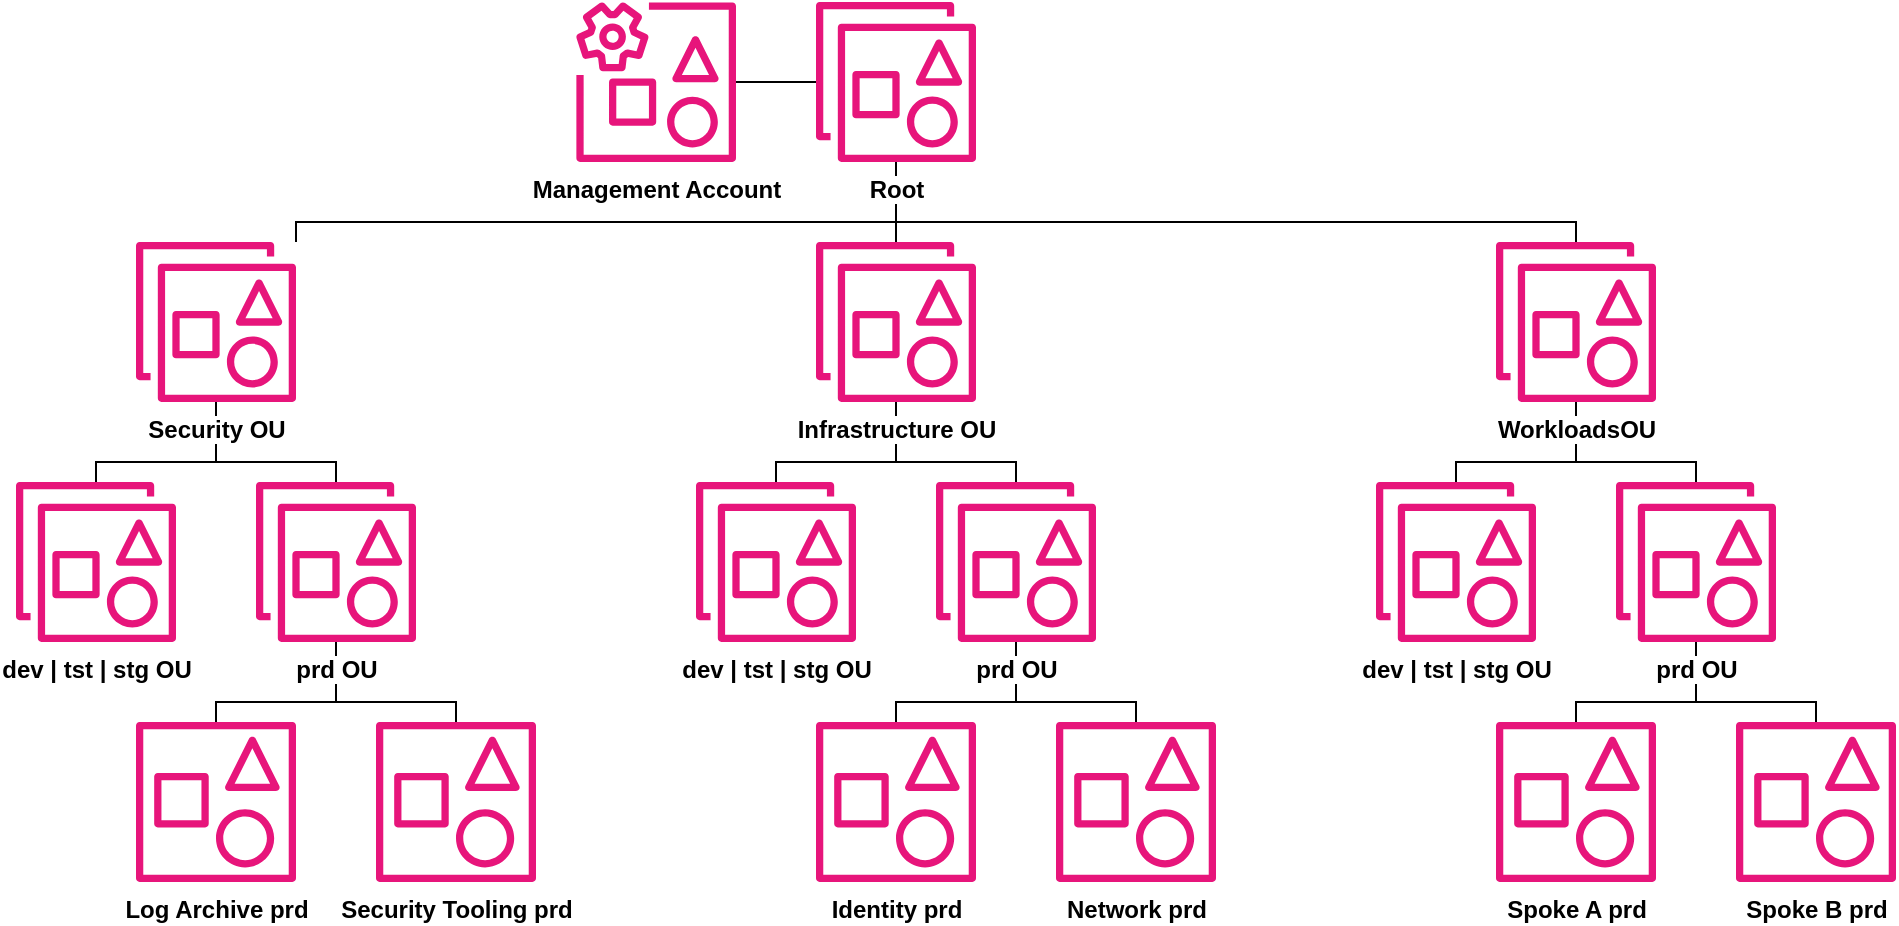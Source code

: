 <mxfile version="27.0.5">
  <diagram name="Page-1" id="8dme3r4rEovwQsCIeJ7b">
    <mxGraphModel dx="1694" dy="983" grid="1" gridSize="10" guides="1" tooltips="1" connect="1" arrows="1" fold="1" page="1" pageScale="1" pageWidth="850" pageHeight="1100" math="0" shadow="0">
      <root>
        <mxCell id="0" />
        <mxCell id="1" parent="0" />
        <mxCell id="Slsmk4MWAJygMvaAlCCI-1" value="Management Account" style="sketch=0;outlineConnect=0;fontColor=#000000;gradientColor=none;fillColor=#E7157B;strokeColor=#F0F6FC;dashed=0;verticalLabelPosition=bottom;verticalAlign=top;align=center;html=1;fontSize=12;fontStyle=1;aspect=fixed;pointerEvents=1;shape=mxgraph.aws4.organizations_management_account2;labelBackgroundColor=default;" parent="1" vertex="1">
          <mxGeometry x="320" y="40" width="80" height="80" as="geometry" />
        </mxCell>
        <mxCell id="ACRTSKjvpaFHhOblRnGd-18" style="edgeStyle=orthogonalEdgeStyle;rounded=0;orthogonalLoop=1;jettySize=auto;html=1;endArrow=none;startFill=0;" edge="1" parent="1" source="Slsmk4MWAJygMvaAlCCI-4" target="ACRTSKjvpaFHhOblRnGd-17">
          <mxGeometry relative="1" as="geometry">
            <Array as="points">
              <mxPoint x="140" y="270" />
              <mxPoint x="80" y="270" />
            </Array>
          </mxGeometry>
        </mxCell>
        <mxCell id="ACRTSKjvpaFHhOblRnGd-19" style="edgeStyle=orthogonalEdgeStyle;rounded=0;orthogonalLoop=1;jettySize=auto;html=1;endArrow=none;startFill=0;" edge="1" parent="1" source="Slsmk4MWAJygMvaAlCCI-4" target="ACRTSKjvpaFHhOblRnGd-16">
          <mxGeometry relative="1" as="geometry">
            <Array as="points">
              <mxPoint x="140" y="270" />
              <mxPoint x="200" y="270" />
            </Array>
          </mxGeometry>
        </mxCell>
        <mxCell id="Slsmk4MWAJygMvaAlCCI-4" value="Security OU" style="sketch=0;outlineConnect=0;fontColor=#000000;gradientColor=none;fillColor=#E7157B;strokeColor=#F0F6FC;dashed=0;verticalLabelPosition=bottom;verticalAlign=top;align=center;html=1;fontSize=12;fontStyle=1;aspect=fixed;pointerEvents=1;shape=mxgraph.aws4.organizations_organizational_unit2;labelBackgroundColor=default;" parent="1" vertex="1">
          <mxGeometry x="100" y="160" width="80" height="80" as="geometry" />
        </mxCell>
        <mxCell id="ACRTSKjvpaFHhOblRnGd-8" style="edgeStyle=orthogonalEdgeStyle;rounded=0;orthogonalLoop=1;jettySize=auto;html=1;endArrow=none;startFill=0;" edge="1" parent="1" source="Slsmk4MWAJygMvaAlCCI-7" target="ACRTSKjvpaFHhOblRnGd-5">
          <mxGeometry relative="1" as="geometry">
            <Array as="points">
              <mxPoint x="480" y="270" />
              <mxPoint x="420" y="270" />
            </Array>
          </mxGeometry>
        </mxCell>
        <mxCell id="ACRTSKjvpaFHhOblRnGd-9" style="edgeStyle=orthogonalEdgeStyle;rounded=0;orthogonalLoop=1;jettySize=auto;html=1;endArrow=none;startFill=0;" edge="1" parent="1" source="Slsmk4MWAJygMvaAlCCI-7" target="ACRTSKjvpaFHhOblRnGd-4">
          <mxGeometry relative="1" as="geometry">
            <Array as="points">
              <mxPoint x="480" y="270" />
              <mxPoint x="540" y="270" />
            </Array>
          </mxGeometry>
        </mxCell>
        <mxCell id="Slsmk4MWAJygMvaAlCCI-7" value="Infrastructure OU" style="sketch=0;outlineConnect=0;fontColor=#000000;gradientColor=none;fillColor=#E7157B;strokeColor=#F0F6FC;dashed=0;verticalLabelPosition=bottom;verticalAlign=top;align=center;html=1;fontSize=12;fontStyle=1;aspect=fixed;pointerEvents=1;shape=mxgraph.aws4.organizations_organizational_unit2;labelBackgroundColor=default;" parent="1" vertex="1">
          <mxGeometry x="440" y="160" width="80" height="80" as="geometry" />
        </mxCell>
        <mxCell id="Slsmk4MWAJygMvaAlCCI-10" value="Identity prd" style="sketch=0;outlineConnect=0;fontColor=#000000;gradientColor=none;fillColor=#E7157B;strokeColor=#F0F6FC;dashed=0;verticalLabelPosition=bottom;verticalAlign=top;align=center;html=1;fontSize=12;fontStyle=1;aspect=fixed;pointerEvents=1;shape=mxgraph.aws4.organizations_account2;labelBackgroundColor=default;" parent="1" vertex="1">
          <mxGeometry x="440" y="400" width="80" height="80" as="geometry" />
        </mxCell>
        <mxCell id="Slsmk4MWAJygMvaAlCCI-11" value="&lt;div&gt;Network prd&lt;/div&gt;" style="sketch=0;outlineConnect=0;fontColor=#000000;gradientColor=none;fillColor=#E7157B;strokeColor=#F0F6FC;dashed=0;verticalLabelPosition=bottom;verticalAlign=top;align=center;html=1;fontSize=12;fontStyle=1;aspect=fixed;pointerEvents=1;shape=mxgraph.aws4.organizations_account2;labelBackgroundColor=default;" parent="1" vertex="1">
          <mxGeometry x="560" y="400" width="80" height="80" as="geometry" />
        </mxCell>
        <mxCell id="Slsmk4MWAJygMvaAlCCI-12" style="edgeStyle=orthogonalEdgeStyle;rounded=0;orthogonalLoop=1;jettySize=auto;html=1;endArrow=none;endFill=0;" parent="1" source="Slsmk4MWAJygMvaAlCCI-14" target="Slsmk4MWAJygMvaAlCCI-17" edge="1">
          <mxGeometry relative="1" as="geometry">
            <Array as="points">
              <mxPoint x="820" y="270" />
              <mxPoint x="760" y="270" />
            </Array>
          </mxGeometry>
        </mxCell>
        <mxCell id="Slsmk4MWAJygMvaAlCCI-13" style="edgeStyle=orthogonalEdgeStyle;rounded=0;orthogonalLoop=1;jettySize=auto;html=1;endArrow=none;endFill=0;" parent="1" source="Slsmk4MWAJygMvaAlCCI-14" target="Slsmk4MWAJygMvaAlCCI-20" edge="1">
          <mxGeometry relative="1" as="geometry">
            <Array as="points">
              <mxPoint x="820" y="270" />
              <mxPoint x="880" y="270" />
            </Array>
          </mxGeometry>
        </mxCell>
        <mxCell id="Slsmk4MWAJygMvaAlCCI-14" value="&lt;div&gt;WorkloadsOU&lt;/div&gt;" style="sketch=0;outlineConnect=0;fontColor=#000000;gradientColor=none;fillColor=#E7157B;strokeColor=#F0F6FC;dashed=0;verticalLabelPosition=bottom;verticalAlign=top;align=center;html=1;fontSize=12;fontStyle=1;aspect=fixed;pointerEvents=1;shape=mxgraph.aws4.organizations_organizational_unit2;labelBackgroundColor=default;" parent="1" vertex="1">
          <mxGeometry x="780" y="160" width="80" height="80" as="geometry" />
        </mxCell>
        <mxCell id="Slsmk4MWAJygMvaAlCCI-17" value="dev | tst | stg OU" style="sketch=0;outlineConnect=0;fontColor=#000000;gradientColor=none;fillColor=#E7157B;strokeColor=#F0F6FC;dashed=0;verticalLabelPosition=bottom;verticalAlign=top;align=center;html=1;fontSize=12;fontStyle=1;aspect=fixed;pointerEvents=1;shape=mxgraph.aws4.organizations_organizational_unit2;labelBackgroundColor=default;" parent="1" vertex="1">
          <mxGeometry x="720" y="280" width="80" height="80" as="geometry" />
        </mxCell>
        <mxCell id="ACRTSKjvpaFHhOblRnGd-20" style="edgeStyle=orthogonalEdgeStyle;rounded=0;orthogonalLoop=1;jettySize=auto;html=1;endArrow=none;startFill=0;" edge="1" parent="1" source="Slsmk4MWAJygMvaAlCCI-20" target="Slsmk4MWAJygMvaAlCCI-32">
          <mxGeometry relative="1" as="geometry">
            <Array as="points">
              <mxPoint x="880" y="390" />
              <mxPoint x="820" y="390" />
            </Array>
          </mxGeometry>
        </mxCell>
        <mxCell id="ACRTSKjvpaFHhOblRnGd-21" style="edgeStyle=orthogonalEdgeStyle;rounded=0;orthogonalLoop=1;jettySize=auto;html=1;endArrow=none;startFill=0;" edge="1" parent="1" source="Slsmk4MWAJygMvaAlCCI-20" target="Slsmk4MWAJygMvaAlCCI-33">
          <mxGeometry relative="1" as="geometry">
            <Array as="points">
              <mxPoint x="880" y="390" />
              <mxPoint x="940" y="390" />
            </Array>
          </mxGeometry>
        </mxCell>
        <mxCell id="Slsmk4MWAJygMvaAlCCI-20" value="prd OU" style="sketch=0;outlineConnect=0;fontColor=#000000;gradientColor=none;fillColor=#E7157B;strokeColor=#F0F6FC;dashed=0;verticalLabelPosition=bottom;verticalAlign=top;align=center;html=1;fontSize=12;fontStyle=1;aspect=fixed;pointerEvents=1;shape=mxgraph.aws4.organizations_organizational_unit2;labelBackgroundColor=default;" parent="1" vertex="1">
          <mxGeometry x="840" y="280" width="80" height="80" as="geometry" />
        </mxCell>
        <mxCell id="Slsmk4MWAJygMvaAlCCI-23" style="edgeStyle=orthogonalEdgeStyle;rounded=0;orthogonalLoop=1;jettySize=auto;html=1;strokeColor=#000000;endArrow=none;endFill=0;labelBackgroundColor=default;fontColor=#000000;fontStyle=1" parent="1" source="Slsmk4MWAJygMvaAlCCI-27" target="Slsmk4MWAJygMvaAlCCI-7" edge="1">
          <mxGeometry relative="1" as="geometry" />
        </mxCell>
        <mxCell id="Slsmk4MWAJygMvaAlCCI-24" style="edgeStyle=orthogonalEdgeStyle;rounded=0;orthogonalLoop=1;jettySize=auto;html=1;strokeColor=#000000;endArrow=none;endFill=0;labelBackgroundColor=default;fontColor=#000000;fontStyle=1" parent="1" source="Slsmk4MWAJygMvaAlCCI-27" target="Slsmk4MWAJygMvaAlCCI-4" edge="1">
          <mxGeometry relative="1" as="geometry">
            <Array as="points">
              <mxPoint x="480" y="150" />
              <mxPoint x="180" y="150" />
            </Array>
          </mxGeometry>
        </mxCell>
        <mxCell id="Slsmk4MWAJygMvaAlCCI-25" style="edgeStyle=orthogonalEdgeStyle;rounded=0;orthogonalLoop=1;jettySize=auto;html=1;strokeColor=#000000;endArrow=none;endFill=0;labelBackgroundColor=default;fontColor=#000000;fontStyle=1" parent="1" source="Slsmk4MWAJygMvaAlCCI-27" target="Slsmk4MWAJygMvaAlCCI-1" edge="1">
          <mxGeometry relative="1" as="geometry" />
        </mxCell>
        <mxCell id="Slsmk4MWAJygMvaAlCCI-26" style="edgeStyle=orthogonalEdgeStyle;rounded=0;orthogonalLoop=1;jettySize=auto;html=1;endArrow=none;endFill=0;" parent="1" source="Slsmk4MWAJygMvaAlCCI-27" target="Slsmk4MWAJygMvaAlCCI-14" edge="1">
          <mxGeometry relative="1" as="geometry">
            <Array as="points">
              <mxPoint x="480" y="150" />
              <mxPoint x="820" y="150" />
            </Array>
          </mxGeometry>
        </mxCell>
        <mxCell id="Slsmk4MWAJygMvaAlCCI-27" value="Root" style="sketch=0;outlineConnect=0;fontColor=#000000;gradientColor=none;fillColor=#E7157B;strokeColor=#F0F6FC;dashed=0;verticalLabelPosition=bottom;verticalAlign=top;align=center;html=1;fontSize=12;fontStyle=1;aspect=fixed;pointerEvents=1;shape=mxgraph.aws4.organizations_organizational_unit2;labelBackgroundColor=default;" parent="1" vertex="1">
          <mxGeometry x="440" y="40" width="80" height="80" as="geometry" />
        </mxCell>
        <mxCell id="Slsmk4MWAJygMvaAlCCI-32" value="Spoke A prd" style="sketch=0;outlineConnect=0;fontColor=#000000;gradientColor=none;fillColor=#E7157B;strokeColor=#F0F6FC;dashed=0;verticalLabelPosition=bottom;verticalAlign=top;align=center;html=1;fontSize=12;fontStyle=1;aspect=fixed;pointerEvents=1;shape=mxgraph.aws4.organizations_account2;labelBackgroundColor=default;" parent="1" vertex="1">
          <mxGeometry x="780" y="400" width="80" height="80" as="geometry" />
        </mxCell>
        <mxCell id="Slsmk4MWAJygMvaAlCCI-33" value="Spoke B prd" style="sketch=0;outlineConnect=0;fontColor=#000000;gradientColor=none;fillColor=#E7157B;strokeColor=#F0F6FC;dashed=0;verticalLabelPosition=bottom;verticalAlign=top;align=center;html=1;fontSize=12;fontStyle=1;aspect=fixed;pointerEvents=1;shape=mxgraph.aws4.organizations_account2;labelBackgroundColor=default;" parent="1" vertex="1">
          <mxGeometry x="900" y="400" width="80" height="80" as="geometry" />
        </mxCell>
        <mxCell id="ACRTSKjvpaFHhOblRnGd-10" style="edgeStyle=orthogonalEdgeStyle;rounded=0;orthogonalLoop=1;jettySize=auto;html=1;endArrow=none;startFill=0;" edge="1" parent="1" source="ACRTSKjvpaFHhOblRnGd-4" target="Slsmk4MWAJygMvaAlCCI-10">
          <mxGeometry relative="1" as="geometry">
            <Array as="points">
              <mxPoint x="540" y="390" />
              <mxPoint x="480" y="390" />
            </Array>
          </mxGeometry>
        </mxCell>
        <mxCell id="ACRTSKjvpaFHhOblRnGd-11" style="edgeStyle=orthogonalEdgeStyle;rounded=0;orthogonalLoop=1;jettySize=auto;html=1;endArrow=none;startFill=0;" edge="1" parent="1" source="ACRTSKjvpaFHhOblRnGd-4" target="Slsmk4MWAJygMvaAlCCI-11">
          <mxGeometry relative="1" as="geometry">
            <Array as="points">
              <mxPoint x="540" y="390" />
              <mxPoint x="600" y="390" />
            </Array>
          </mxGeometry>
        </mxCell>
        <mxCell id="ACRTSKjvpaFHhOblRnGd-4" value="prd OU" style="sketch=0;outlineConnect=0;fontColor=#000000;gradientColor=none;fillColor=#E7157B;strokeColor=#F0F6FC;dashed=0;verticalLabelPosition=bottom;verticalAlign=top;align=center;html=1;fontSize=12;fontStyle=1;aspect=fixed;pointerEvents=1;shape=mxgraph.aws4.organizations_organizational_unit2;labelBackgroundColor=default;" vertex="1" parent="1">
          <mxGeometry x="500" y="280" width="80" height="80" as="geometry" />
        </mxCell>
        <mxCell id="ACRTSKjvpaFHhOblRnGd-5" value="dev | tst | stg OU" style="sketch=0;outlineConnect=0;fontColor=#000000;gradientColor=none;fillColor=#E7157B;strokeColor=#F0F6FC;dashed=0;verticalLabelPosition=bottom;verticalAlign=top;align=center;html=1;fontSize=12;fontStyle=1;aspect=fixed;pointerEvents=1;shape=mxgraph.aws4.organizations_organizational_unit2;labelBackgroundColor=default;" vertex="1" parent="1">
          <mxGeometry x="380" y="280" width="80" height="80" as="geometry" />
        </mxCell>
        <mxCell id="ACRTSKjvpaFHhOblRnGd-12" value="Log Archive prd" style="sketch=0;outlineConnect=0;fontColor=#000000;gradientColor=none;fillColor=#E7157B;strokeColor=#F0F6FC;dashed=0;verticalLabelPosition=bottom;verticalAlign=top;align=center;html=1;fontSize=12;fontStyle=1;aspect=fixed;pointerEvents=1;shape=mxgraph.aws4.organizations_account2;labelBackgroundColor=default;" vertex="1" parent="1">
          <mxGeometry x="100" y="400" width="80" height="80" as="geometry" />
        </mxCell>
        <mxCell id="ACRTSKjvpaFHhOblRnGd-13" value="Security Tooling prd" style="sketch=0;outlineConnect=0;fontColor=#000000;gradientColor=none;fillColor=#E7157B;strokeColor=#F0F6FC;dashed=0;verticalLabelPosition=bottom;verticalAlign=top;align=center;html=1;fontSize=12;fontStyle=1;aspect=fixed;pointerEvents=1;shape=mxgraph.aws4.organizations_account2;labelBackgroundColor=default;" vertex="1" parent="1">
          <mxGeometry x="220" y="400" width="80" height="80" as="geometry" />
        </mxCell>
        <mxCell id="ACRTSKjvpaFHhOblRnGd-14" style="edgeStyle=orthogonalEdgeStyle;rounded=0;orthogonalLoop=1;jettySize=auto;html=1;endArrow=none;startFill=0;" edge="1" parent="1" source="ACRTSKjvpaFHhOblRnGd-16" target="ACRTSKjvpaFHhOblRnGd-12">
          <mxGeometry relative="1" as="geometry">
            <Array as="points">
              <mxPoint x="200" y="390" />
              <mxPoint x="140" y="390" />
            </Array>
          </mxGeometry>
        </mxCell>
        <mxCell id="ACRTSKjvpaFHhOblRnGd-15" style="edgeStyle=orthogonalEdgeStyle;rounded=0;orthogonalLoop=1;jettySize=auto;html=1;endArrow=none;startFill=0;" edge="1" parent="1" source="ACRTSKjvpaFHhOblRnGd-16" target="ACRTSKjvpaFHhOblRnGd-13">
          <mxGeometry relative="1" as="geometry">
            <Array as="points">
              <mxPoint x="200" y="390" />
              <mxPoint x="260" y="390" />
            </Array>
          </mxGeometry>
        </mxCell>
        <mxCell id="ACRTSKjvpaFHhOblRnGd-16" value="prd OU" style="sketch=0;outlineConnect=0;fontColor=#000000;gradientColor=none;fillColor=#E7157B;strokeColor=#F0F6FC;dashed=0;verticalLabelPosition=bottom;verticalAlign=top;align=center;html=1;fontSize=12;fontStyle=1;aspect=fixed;pointerEvents=1;shape=mxgraph.aws4.organizations_organizational_unit2;labelBackgroundColor=default;" vertex="1" parent="1">
          <mxGeometry x="160" y="280" width="80" height="80" as="geometry" />
        </mxCell>
        <mxCell id="ACRTSKjvpaFHhOblRnGd-17" value="dev | tst | stg OU" style="sketch=0;outlineConnect=0;fontColor=#000000;gradientColor=none;fillColor=#E7157B;strokeColor=#F0F6FC;dashed=0;verticalLabelPosition=bottom;verticalAlign=top;align=center;html=1;fontSize=12;fontStyle=1;aspect=fixed;pointerEvents=1;shape=mxgraph.aws4.organizations_organizational_unit2;labelBackgroundColor=default;" vertex="1" parent="1">
          <mxGeometry x="40" y="280" width="80" height="80" as="geometry" />
        </mxCell>
      </root>
    </mxGraphModel>
  </diagram>
</mxfile>
